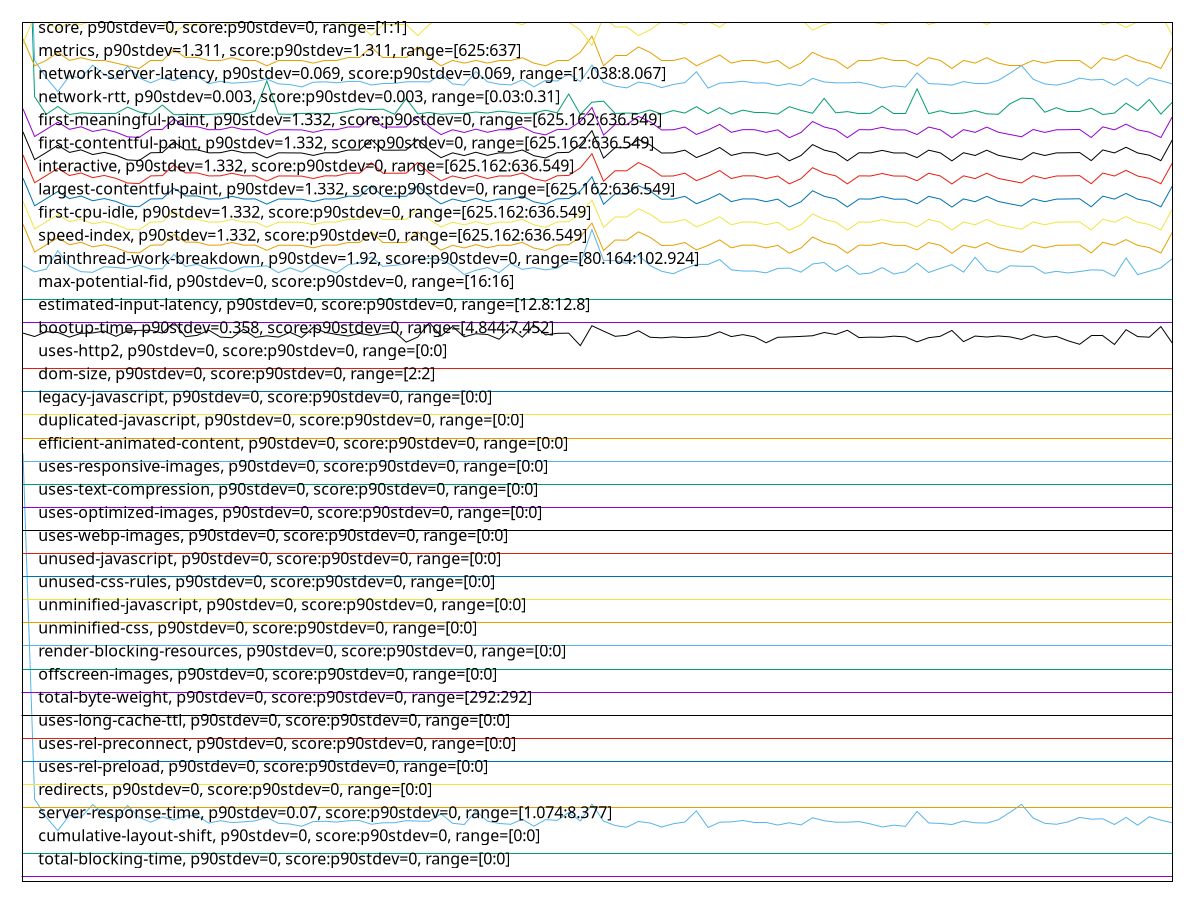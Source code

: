 reset
set terminal svg size 640, 4440 enhanced background rgb 'white'
set output "report_00007_2020-12-11T15:55:29.892Z/correlation/empty/correlation.svg"

$totalBlockingTimeP90Stdev0ScoreP90Stdev0Range00 <<EOF
0 0.2
1 0.2
2 0.2
3 0.2
4 0.2
5 0.2
6 0.2
7 0.2
8 0.2
9 0.2
10 0.2
11 0.2
12 0.2
13 0.2
14 0.2
15 0.2
16 0.2
17 0.2
18 0.2
19 0.2
20 0.2
21 0.2
22 0.2
23 0.2
24 0.2
25 0.2
26 0.2
27 0.2
28 0.2
29 0.2
30 0.2
31 0.2
32 0.2
33 0.2
34 0.2
35 0.2
36 0.2
37 0.2
38 0.2
39 0.2
40 0.2
41 0.2
42 0.2
43 0.2
44 0.2
45 0.2
46 0.2
47 0.2
48 0.2
49 0.2
50 0.2
51 0.2
52 0.2
53 0.2
54 0.2
55 0.2
56 0.2
57 0.2
58 0.2
59 0.2
60 0.2
61 0.2
62 0.2
63 0.2
64 0.2
65 0.2
66 0.2
67 0.2
68 0.2
69 0.2
70 0.2
71 0.2
72 0.2
73 0.2
74 0.2
75 0.2
76 0.2
77 0.2
78 0.2
79 0.2
80 0.2
81 0.2
82 0.2
83 0.2
84 0.2
85 0.2
86 0.2
87 0.2
88 0.2
89 0.2
90 0.2
91 0.2
92 0.2
93 0.2
94 0.2
95 0.2
96 0.2
97 0.2
98 0.2
99 0.2
EOF

$cumulativeLayoutShiftP90Stdev0ScoreP90Stdev0Range00 <<EOF
0 1.2
1 1.2
2 1.2
3 1.2
4 1.2
5 1.2
6 1.2
7 1.2
8 1.2
9 1.2
10 1.2
11 1.2
12 1.2
13 1.2
14 1.2
15 1.2
16 1.2
17 1.2
18 1.2
19 1.2
20 1.2
21 1.2
22 1.2
23 1.2
24 1.2
25 1.2
26 1.2
27 1.2
28 1.2
29 1.2
30 1.2
31 1.2
32 1.2
33 1.2
34 1.2
35 1.2
36 1.2
37 1.2
38 1.2
39 1.2
40 1.2
41 1.2
42 1.2
43 1.2
44 1.2
45 1.2
46 1.2
47 1.2
48 1.2
49 1.2
50 1.2
51 1.2
52 1.2
53 1.2
54 1.2
55 1.2
56 1.2
57 1.2
58 1.2
59 1.2
60 1.2
61 1.2
62 1.2
63 1.2
64 1.2
65 1.2
66 1.2
67 1.2
68 1.2
69 1.2
70 1.2
71 1.2
72 1.2
73 1.2
74 1.2
75 1.2
76 1.2
77 1.2
78 1.2
79 1.2
80 1.2
81 1.2
82 1.2
83 1.2
84 1.2
85 1.2
86 1.2
87 1.2
88 1.2
89 1.2
90 1.2
91 1.2
92 1.2
93 1.2
94 1.2
95 1.2
96 1.2
97 1.2
98 1.2
99 1.2
EOF

$serverResponseTimeP90Stdev007ScoreP90Stdev0Range10748377 <<EOF
0 18.53258785942491
1 3.5642172523961664
2 2.7881789137380197
3 2.2
4 2.868690095846646
5 2.779233226837061
6 3.3293929712460075
7 2.924600638977636
8 2.72779552715655
9 3.2936102236421734
10 2.779233226837061
11 2.5667731629392976
12 2.7904153354632593
13 2.660702875399361
14 2.84408945686901
15 2.848562300319489
16 2.5287539936102243
17 2.6338658146964864
18 2.55111821086262
19 2.582428115015975
20 2.624920127795528
21 2.7837060702875407
22 2.519808306709266
23 2.4884984025559107
24 2.3900958466453677
25 2.593610223642173
26 2.6092651757188507
27 2.571246006389777
28 2.629392971246007
29 2.6383386581469654
30 2.4795527156549526
31 2.542172523961662
32 2.544408945686902
33 2.6338658146964864
34 2.6137380191693294
35 2.6092651757188503
36 2.9313099041533555
37 2.519808306709266
38 2.4683706070287545
39 3.0498402555910555
40 2.6137380191693294
41 2.513099041533547
42 2.477316293929713
43 2.696485623003195
44 2.392332268370608
45 2.680830670926518
46 2.645047923322684
47 2.9827476038338663
48 2.6226837060702883
49 3.3495207667731637
50 2.6159744408945693
51 2.423642172523962
52 2.349840255591055
53 2.5980830670926522
54 2.5332268370607034
55 2.3587859424920135
56 2.499680511182109
57 2.5734824281150166
58 3.058785942492013
59 2.338658146964857
60 2.5645367412140585
61 2.582428115015975
62 2.640575079872205
63 2.562300319488819
64 2.5623003194888185
65 2.443769968051119
66 2.544408945686901
67 2.448242811501598
68 2.7613418530351446
69 2.629392971246007
70 2.5667731629392976
71 2.5690095846645375
72 2.593610223642173
73 2.4907348242811507
74 2.3610223642172525
75 2.43929712460064
76 2.387859424920128
77 3.036421725239617
78 2.533226837060703
79 2.5153354632587863
80 2.466134185303515
81 2.6204472843450484
82 2.542172523961662
83 2.530990415335464
84 2.6741214057507996
85 2.993929712460065
86 3.340575079872205
87 2.745686900958467
88 2.519808306709266
89 2.477316293929713
90 2.580191693290735
91 2.7725239616613426
92 2.698722044728435
93 2.7143769968051124
94 2.466134185303515
95 2.7769968051118217
96 2.4370607028754003
97 2.803833865814697
98 2.653993610223643
99 2.5399361022364224
EOF

$redirectsP90Stdev0ScoreP90Stdev0Range00 <<EOF
0 3.2
1 3.2
2 3.2
3 3.2
4 3.2
5 3.2
6 3.2
7 3.2
8 3.2
9 3.2
10 3.2
11 3.2
12 3.2
13 3.2
14 3.2
15 3.2
16 3.2
17 3.2
18 3.2
19 3.2
20 3.2
21 3.2
22 3.2
23 3.2
24 3.2
25 3.2
26 3.2
27 3.2
28 3.2
29 3.2
30 3.2
31 3.2
32 3.2
33 3.2
34 3.2
35 3.2
36 3.2
37 3.2
38 3.2
39 3.2
40 3.2
41 3.2
42 3.2
43 3.2
44 3.2
45 3.2
46 3.2
47 3.2
48 3.2
49 3.2
50 3.2
51 3.2
52 3.2
53 3.2
54 3.2
55 3.2
56 3.2
57 3.2
58 3.2
59 3.2
60 3.2
61 3.2
62 3.2
63 3.2
64 3.2
65 3.2
66 3.2
67 3.2
68 3.2
69 3.2
70 3.2
71 3.2
72 3.2
73 3.2
74 3.2
75 3.2
76 3.2
77 3.2
78 3.2
79 3.2
80 3.2
81 3.2
82 3.2
83 3.2
84 3.2
85 3.2
86 3.2
87 3.2
88 3.2
89 3.2
90 3.2
91 3.2
92 3.2
93 3.2
94 3.2
95 3.2
96 3.2
97 3.2
98 3.2
99 3.2
EOF

$usesRelPreloadP90Stdev0ScoreP90Stdev0Range00 <<EOF
0 4.2
1 4.2
2 4.2
3 4.2
4 4.2
5 4.2
6 4.2
7 4.2
8 4.2
9 4.2
10 4.2
11 4.2
12 4.2
13 4.2
14 4.2
15 4.2
16 4.2
17 4.2
18 4.2
19 4.2
20 4.2
21 4.2
22 4.2
23 4.2
24 4.2
25 4.2
26 4.2
27 4.2
28 4.2
29 4.2
30 4.2
31 4.2
32 4.2
33 4.2
34 4.2
35 4.2
36 4.2
37 4.2
38 4.2
39 4.2
40 4.2
41 4.2
42 4.2
43 4.2
44 4.2
45 4.2
46 4.2
47 4.2
48 4.2
49 4.2
50 4.2
51 4.2
52 4.2
53 4.2
54 4.2
55 4.2
56 4.2
57 4.2
58 4.2
59 4.2
60 4.2
61 4.2
62 4.2
63 4.2
64 4.2
65 4.2
66 4.2
67 4.2
68 4.2
69 4.2
70 4.2
71 4.2
72 4.2
73 4.2
74 4.2
75 4.2
76 4.2
77 4.2
78 4.2
79 4.2
80 4.2
81 4.2
82 4.2
83 4.2
84 4.2
85 4.2
86 4.2
87 4.2
88 4.2
89 4.2
90 4.2
91 4.2
92 4.2
93 4.2
94 4.2
95 4.2
96 4.2
97 4.2
98 4.2
99 4.2
EOF

$usesRelPreconnectP90Stdev0ScoreP90Stdev0Range00 <<EOF
0 5.2
1 5.2
2 5.2
3 5.2
4 5.2
5 5.2
6 5.2
7 5.2
8 5.2
9 5.2
10 5.2
11 5.2
12 5.2
13 5.2
14 5.2
15 5.2
16 5.2
17 5.2
18 5.2
19 5.2
20 5.2
21 5.2
22 5.2
23 5.2
24 5.2
25 5.2
26 5.2
27 5.2
28 5.2
29 5.2
30 5.2
31 5.2
32 5.2
33 5.2
34 5.2
35 5.2
36 5.2
37 5.2
38 5.2
39 5.2
40 5.2
41 5.2
42 5.2
43 5.2
44 5.2
45 5.2
46 5.2
47 5.2
48 5.2
49 5.2
50 5.2
51 5.2
52 5.2
53 5.2
54 5.2
55 5.2
56 5.2
57 5.2
58 5.2
59 5.2
60 5.2
61 5.2
62 5.2
63 5.2
64 5.2
65 5.2
66 5.2
67 5.2
68 5.2
69 5.2
70 5.2
71 5.2
72 5.2
73 5.2
74 5.2
75 5.2
76 5.2
77 5.2
78 5.2
79 5.2
80 5.2
81 5.2
82 5.2
83 5.2
84 5.2
85 5.2
86 5.2
87 5.2
88 5.2
89 5.2
90 5.2
91 5.2
92 5.2
93 5.2
94 5.2
95 5.2
96 5.2
97 5.2
98 5.2
99 5.2
EOF

$usesLongCacheTtlP90Stdev0ScoreP90Stdev0Range00 <<EOF
0 6.2
1 6.2
2 6.2
3 6.2
4 6.2
5 6.2
6 6.2
7 6.2
8 6.2
9 6.2
10 6.2
11 6.2
12 6.2
13 6.2
14 6.2
15 6.2
16 6.2
17 6.2
18 6.2
19 6.2
20 6.2
21 6.2
22 6.2
23 6.2
24 6.2
25 6.2
26 6.2
27 6.2
28 6.2
29 6.2
30 6.2
31 6.2
32 6.2
33 6.2
34 6.2
35 6.2
36 6.2
37 6.2
38 6.2
39 6.2
40 6.2
41 6.2
42 6.2
43 6.2
44 6.2
45 6.2
46 6.2
47 6.2
48 6.2
49 6.2
50 6.2
51 6.2
52 6.2
53 6.2
54 6.2
55 6.2
56 6.2
57 6.2
58 6.2
59 6.2
60 6.2
61 6.2
62 6.2
63 6.2
64 6.2
65 6.2
66 6.2
67 6.2
68 6.2
69 6.2
70 6.2
71 6.2
72 6.2
73 6.2
74 6.2
75 6.2
76 6.2
77 6.2
78 6.2
79 6.2
80 6.2
81 6.2
82 6.2
83 6.2
84 6.2
85 6.2
86 6.2
87 6.2
88 6.2
89 6.2
90 6.2
91 6.2
92 6.2
93 6.2
94 6.2
95 6.2
96 6.2
97 6.2
98 6.2
99 6.2
EOF

$totalByteWeightP90Stdev0ScoreP90Stdev0Range292292 <<EOF
0 7.2
1 7.2
2 7.2
3 7.2
4 7.2
5 7.2
6 7.2
7 7.2
8 7.2
9 7.2
10 7.2
11 7.2
12 7.2
13 7.2
14 7.2
15 7.2
16 7.2
17 7.2
18 7.2
19 7.2
20 7.2
21 7.2
22 7.2
23 7.2
24 7.2
25 7.2
26 7.2
27 7.2
28 7.2
29 7.2
30 7.2
31 7.2
32 7.2
33 7.2
34 7.2
35 7.2
36 7.2
37 7.2
38 7.2
39 7.2
40 7.2
41 7.2
42 7.2
43 7.2
44 7.2
45 7.2
46 7.2
47 7.2
48 7.2
49 7.2
50 7.2
51 7.2
52 7.2
53 7.2
54 7.2
55 7.2
56 7.2
57 7.2
58 7.2
59 7.2
60 7.2
61 7.2
62 7.2
63 7.2
64 7.2
65 7.2
66 7.2
67 7.2
68 7.2
69 7.2
70 7.2
71 7.2
72 7.2
73 7.2
74 7.2
75 7.2
76 7.2
77 7.2
78 7.2
79 7.2
80 7.2
81 7.2
82 7.2
83 7.2
84 7.2
85 7.2
86 7.2
87 7.2
88 7.2
89 7.2
90 7.2
91 7.2
92 7.2
93 7.2
94 7.2
95 7.2
96 7.2
97 7.2
98 7.2
99 7.2
EOF

$offscreenImagesP90Stdev0ScoreP90Stdev0Range00 <<EOF
0 8.2
1 8.2
2 8.2
3 8.2
4 8.2
5 8.2
6 8.2
7 8.2
8 8.2
9 8.2
10 8.2
11 8.2
12 8.2
13 8.2
14 8.2
15 8.2
16 8.2
17 8.2
18 8.2
19 8.2
20 8.2
21 8.2
22 8.2
23 8.2
24 8.2
25 8.2
26 8.2
27 8.2
28 8.2
29 8.2
30 8.2
31 8.2
32 8.2
33 8.2
34 8.2
35 8.2
36 8.2
37 8.2
38 8.2
39 8.2
40 8.2
41 8.2
42 8.2
43 8.2
44 8.2
45 8.2
46 8.2
47 8.2
48 8.2
49 8.2
50 8.2
51 8.2
52 8.2
53 8.2
54 8.2
55 8.2
56 8.2
57 8.2
58 8.2
59 8.2
60 8.2
61 8.2
62 8.2
63 8.2
64 8.2
65 8.2
66 8.2
67 8.2
68 8.2
69 8.2
70 8.2
71 8.2
72 8.2
73 8.2
74 8.2
75 8.2
76 8.2
77 8.2
78 8.2
79 8.2
80 8.2
81 8.2
82 8.2
83 8.2
84 8.2
85 8.2
86 8.2
87 8.2
88 8.2
89 8.2
90 8.2
91 8.2
92 8.2
93 8.2
94 8.2
95 8.2
96 8.2
97 8.2
98 8.2
99 8.2
EOF

$renderBlockingResourcesP90Stdev0ScoreP90Stdev0Range00 <<EOF
0 9.2
1 9.2
2 9.2
3 9.2
4 9.2
5 9.2
6 9.2
7 9.2
8 9.2
9 9.2
10 9.2
11 9.2
12 9.2
13 9.2
14 9.2
15 9.2
16 9.2
17 9.2
18 9.2
19 9.2
20 9.2
21 9.2
22 9.2
23 9.2
24 9.2
25 9.2
26 9.2
27 9.2
28 9.2
29 9.2
30 9.2
31 9.2
32 9.2
33 9.2
34 9.2
35 9.2
36 9.2
37 9.2
38 9.2
39 9.2
40 9.2
41 9.2
42 9.2
43 9.2
44 9.2
45 9.2
46 9.2
47 9.2
48 9.2
49 9.2
50 9.2
51 9.2
52 9.2
53 9.2
54 9.2
55 9.2
56 9.2
57 9.2
58 9.2
59 9.2
60 9.2
61 9.2
62 9.2
63 9.2
64 9.2
65 9.2
66 9.2
67 9.2
68 9.2
69 9.2
70 9.2
71 9.2
72 9.2
73 9.2
74 9.2
75 9.2
76 9.2
77 9.2
78 9.2
79 9.2
80 9.2
81 9.2
82 9.2
83 9.2
84 9.2
85 9.2
86 9.2
87 9.2
88 9.2
89 9.2
90 9.2
91 9.2
92 9.2
93 9.2
94 9.2
95 9.2
96 9.2
97 9.2
98 9.2
99 9.2
EOF

$unminifiedCssP90Stdev0ScoreP90Stdev0Range00 <<EOF
0 10.2
1 10.2
2 10.2
3 10.2
4 10.2
5 10.2
6 10.2
7 10.2
8 10.2
9 10.2
10 10.2
11 10.2
12 10.2
13 10.2
14 10.2
15 10.2
16 10.2
17 10.2
18 10.2
19 10.2
20 10.2
21 10.2
22 10.2
23 10.2
24 10.2
25 10.2
26 10.2
27 10.2
28 10.2
29 10.2
30 10.2
31 10.2
32 10.2
33 10.2
34 10.2
35 10.2
36 10.2
37 10.2
38 10.2
39 10.2
40 10.2
41 10.2
42 10.2
43 10.2
44 10.2
45 10.2
46 10.2
47 10.2
48 10.2
49 10.2
50 10.2
51 10.2
52 10.2
53 10.2
54 10.2
55 10.2
56 10.2
57 10.2
58 10.2
59 10.2
60 10.2
61 10.2
62 10.2
63 10.2
64 10.2
65 10.2
66 10.2
67 10.2
68 10.2
69 10.2
70 10.2
71 10.2
72 10.2
73 10.2
74 10.2
75 10.2
76 10.2
77 10.2
78 10.2
79 10.2
80 10.2
81 10.2
82 10.2
83 10.2
84 10.2
85 10.2
86 10.2
87 10.2
88 10.2
89 10.2
90 10.2
91 10.2
92 10.2
93 10.2
94 10.2
95 10.2
96 10.2
97 10.2
98 10.2
99 10.2
EOF

$unminifiedJavascriptP90Stdev0ScoreP90Stdev0Range00 <<EOF
0 11.2
1 11.2
2 11.2
3 11.2
4 11.2
5 11.2
6 11.2
7 11.2
8 11.2
9 11.2
10 11.2
11 11.2
12 11.2
13 11.2
14 11.2
15 11.2
16 11.2
17 11.2
18 11.2
19 11.2
20 11.2
21 11.2
22 11.2
23 11.2
24 11.2
25 11.2
26 11.2
27 11.2
28 11.2
29 11.2
30 11.2
31 11.2
32 11.2
33 11.2
34 11.2
35 11.2
36 11.2
37 11.2
38 11.2
39 11.2
40 11.2
41 11.2
42 11.2
43 11.2
44 11.2
45 11.2
46 11.2
47 11.2
48 11.2
49 11.2
50 11.2
51 11.2
52 11.2
53 11.2
54 11.2
55 11.2
56 11.2
57 11.2
58 11.2
59 11.2
60 11.2
61 11.2
62 11.2
63 11.2
64 11.2
65 11.2
66 11.2
67 11.2
68 11.2
69 11.2
70 11.2
71 11.2
72 11.2
73 11.2
74 11.2
75 11.2
76 11.2
77 11.2
78 11.2
79 11.2
80 11.2
81 11.2
82 11.2
83 11.2
84 11.2
85 11.2
86 11.2
87 11.2
88 11.2
89 11.2
90 11.2
91 11.2
92 11.2
93 11.2
94 11.2
95 11.2
96 11.2
97 11.2
98 11.2
99 11.2
EOF

$unusedCssRulesP90Stdev0ScoreP90Stdev0Range00 <<EOF
0 12.2
1 12.2
2 12.2
3 12.2
4 12.2
5 12.2
6 12.2
7 12.2
8 12.2
9 12.2
10 12.2
11 12.2
12 12.2
13 12.2
14 12.2
15 12.2
16 12.2
17 12.2
18 12.2
19 12.2
20 12.2
21 12.2
22 12.2
23 12.2
24 12.2
25 12.2
26 12.2
27 12.2
28 12.2
29 12.2
30 12.2
31 12.2
32 12.2
33 12.2
34 12.2
35 12.2
36 12.2
37 12.2
38 12.2
39 12.2
40 12.2
41 12.2
42 12.2
43 12.2
44 12.2
45 12.2
46 12.2
47 12.2
48 12.2
49 12.2
50 12.2
51 12.2
52 12.2
53 12.2
54 12.2
55 12.2
56 12.2
57 12.2
58 12.2
59 12.2
60 12.2
61 12.2
62 12.2
63 12.2
64 12.2
65 12.2
66 12.2
67 12.2
68 12.2
69 12.2
70 12.2
71 12.2
72 12.2
73 12.2
74 12.2
75 12.2
76 12.2
77 12.2
78 12.2
79 12.2
80 12.2
81 12.2
82 12.2
83 12.2
84 12.2
85 12.2
86 12.2
87 12.2
88 12.2
89 12.2
90 12.2
91 12.2
92 12.2
93 12.2
94 12.2
95 12.2
96 12.2
97 12.2
98 12.2
99 12.2
EOF

$unusedJavascriptP90Stdev0ScoreP90Stdev0Range00 <<EOF
0 13.2
1 13.2
2 13.2
3 13.2
4 13.2
5 13.2
6 13.2
7 13.2
8 13.2
9 13.2
10 13.2
11 13.2
12 13.2
13 13.2
14 13.2
15 13.2
16 13.2
17 13.2
18 13.2
19 13.2
20 13.2
21 13.2
22 13.2
23 13.2
24 13.2
25 13.2
26 13.2
27 13.2
28 13.2
29 13.2
30 13.2
31 13.2
32 13.2
33 13.2
34 13.2
35 13.2
36 13.2
37 13.2
38 13.2
39 13.2
40 13.2
41 13.2
42 13.2
43 13.2
44 13.2
45 13.2
46 13.2
47 13.2
48 13.2
49 13.2
50 13.2
51 13.2
52 13.2
53 13.2
54 13.2
55 13.2
56 13.2
57 13.2
58 13.2
59 13.2
60 13.2
61 13.2
62 13.2
63 13.2
64 13.2
65 13.2
66 13.2
67 13.2
68 13.2
69 13.2
70 13.2
71 13.2
72 13.2
73 13.2
74 13.2
75 13.2
76 13.2
77 13.2
78 13.2
79 13.2
80 13.2
81 13.2
82 13.2
83 13.2
84 13.2
85 13.2
86 13.2
87 13.2
88 13.2
89 13.2
90 13.2
91 13.2
92 13.2
93 13.2
94 13.2
95 13.2
96 13.2
97 13.2
98 13.2
99 13.2
EOF

$usesWebpImagesP90Stdev0ScoreP90Stdev0Range00 <<EOF
0 14.2
1 14.2
2 14.2
3 14.2
4 14.2
5 14.2
6 14.2
7 14.2
8 14.2
9 14.2
10 14.2
11 14.2
12 14.2
13 14.2
14 14.2
15 14.2
16 14.2
17 14.2
18 14.2
19 14.2
20 14.2
21 14.2
22 14.2
23 14.2
24 14.2
25 14.2
26 14.2
27 14.2
28 14.2
29 14.2
30 14.2
31 14.2
32 14.2
33 14.2
34 14.2
35 14.2
36 14.2
37 14.2
38 14.2
39 14.2
40 14.2
41 14.2
42 14.2
43 14.2
44 14.2
45 14.2
46 14.2
47 14.2
48 14.2
49 14.2
50 14.2
51 14.2
52 14.2
53 14.2
54 14.2
55 14.2
56 14.2
57 14.2
58 14.2
59 14.2
60 14.2
61 14.2
62 14.2
63 14.2
64 14.2
65 14.2
66 14.2
67 14.2
68 14.2
69 14.2
70 14.2
71 14.2
72 14.2
73 14.2
74 14.2
75 14.2
76 14.2
77 14.2
78 14.2
79 14.2
80 14.2
81 14.2
82 14.2
83 14.2
84 14.2
85 14.2
86 14.2
87 14.2
88 14.2
89 14.2
90 14.2
91 14.2
92 14.2
93 14.2
94 14.2
95 14.2
96 14.2
97 14.2
98 14.2
99 14.2
EOF

$usesOptimizedImagesP90Stdev0ScoreP90Stdev0Range00 <<EOF
0 15.2
1 15.2
2 15.2
3 15.2
4 15.2
5 15.2
6 15.2
7 15.2
8 15.2
9 15.2
10 15.2
11 15.2
12 15.2
13 15.2
14 15.2
15 15.2
16 15.2
17 15.2
18 15.2
19 15.2
20 15.2
21 15.2
22 15.2
23 15.2
24 15.2
25 15.2
26 15.2
27 15.2
28 15.2
29 15.2
30 15.2
31 15.2
32 15.2
33 15.2
34 15.2
35 15.2
36 15.2
37 15.2
38 15.2
39 15.2
40 15.2
41 15.2
42 15.2
43 15.2
44 15.2
45 15.2
46 15.2
47 15.2
48 15.2
49 15.2
50 15.2
51 15.2
52 15.2
53 15.2
54 15.2
55 15.2
56 15.2
57 15.2
58 15.2
59 15.2
60 15.2
61 15.2
62 15.2
63 15.2
64 15.2
65 15.2
66 15.2
67 15.2
68 15.2
69 15.2
70 15.2
71 15.2
72 15.2
73 15.2
74 15.2
75 15.2
76 15.2
77 15.2
78 15.2
79 15.2
80 15.2
81 15.2
82 15.2
83 15.2
84 15.2
85 15.2
86 15.2
87 15.2
88 15.2
89 15.2
90 15.2
91 15.2
92 15.2
93 15.2
94 15.2
95 15.2
96 15.2
97 15.2
98 15.2
99 15.2
EOF

$usesTextCompressionP90Stdev0ScoreP90Stdev0Range00 <<EOF
0 16.2
1 16.2
2 16.2
3 16.2
4 16.2
5 16.2
6 16.2
7 16.2
8 16.2
9 16.2
10 16.2
11 16.2
12 16.2
13 16.2
14 16.2
15 16.2
16 16.2
17 16.2
18 16.2
19 16.2
20 16.2
21 16.2
22 16.2
23 16.2
24 16.2
25 16.2
26 16.2
27 16.2
28 16.2
29 16.2
30 16.2
31 16.2
32 16.2
33 16.2
34 16.2
35 16.2
36 16.2
37 16.2
38 16.2
39 16.2
40 16.2
41 16.2
42 16.2
43 16.2
44 16.2
45 16.2
46 16.2
47 16.2
48 16.2
49 16.2
50 16.2
51 16.2
52 16.2
53 16.2
54 16.2
55 16.2
56 16.2
57 16.2
58 16.2
59 16.2
60 16.2
61 16.2
62 16.2
63 16.2
64 16.2
65 16.2
66 16.2
67 16.2
68 16.2
69 16.2
70 16.2
71 16.2
72 16.2
73 16.2
74 16.2
75 16.2
76 16.2
77 16.2
78 16.2
79 16.2
80 16.2
81 16.2
82 16.2
83 16.2
84 16.2
85 16.2
86 16.2
87 16.2
88 16.2
89 16.2
90 16.2
91 16.2
92 16.2
93 16.2
94 16.2
95 16.2
96 16.2
97 16.2
98 16.2
99 16.2
EOF

$usesResponsiveImagesP90Stdev0ScoreP90Stdev0Range00 <<EOF
0 17.2
1 17.2
2 17.2
3 17.2
4 17.2
5 17.2
6 17.2
7 17.2
8 17.2
9 17.2
10 17.2
11 17.2
12 17.2
13 17.2
14 17.2
15 17.2
16 17.2
17 17.2
18 17.2
19 17.2
20 17.2
21 17.2
22 17.2
23 17.2
24 17.2
25 17.2
26 17.2
27 17.2
28 17.2
29 17.2
30 17.2
31 17.2
32 17.2
33 17.2
34 17.2
35 17.2
36 17.2
37 17.2
38 17.2
39 17.2
40 17.2
41 17.2
42 17.2
43 17.2
44 17.2
45 17.2
46 17.2
47 17.2
48 17.2
49 17.2
50 17.2
51 17.2
52 17.2
53 17.2
54 17.2
55 17.2
56 17.2
57 17.2
58 17.2
59 17.2
60 17.2
61 17.2
62 17.2
63 17.2
64 17.2
65 17.2
66 17.2
67 17.2
68 17.2
69 17.2
70 17.2
71 17.2
72 17.2
73 17.2
74 17.2
75 17.2
76 17.2
77 17.2
78 17.2
79 17.2
80 17.2
81 17.2
82 17.2
83 17.2
84 17.2
85 17.2
86 17.2
87 17.2
88 17.2
89 17.2
90 17.2
91 17.2
92 17.2
93 17.2
94 17.2
95 17.2
96 17.2
97 17.2
98 17.2
99 17.2
EOF

$efficientAnimatedContentP90Stdev0ScoreP90Stdev0Range00 <<EOF
0 18.2
1 18.2
2 18.2
3 18.2
4 18.2
5 18.2
6 18.2
7 18.2
8 18.2
9 18.2
10 18.2
11 18.2
12 18.2
13 18.2
14 18.2
15 18.2
16 18.2
17 18.2
18 18.2
19 18.2
20 18.2
21 18.2
22 18.2
23 18.2
24 18.2
25 18.2
26 18.2
27 18.2
28 18.2
29 18.2
30 18.2
31 18.2
32 18.2
33 18.2
34 18.2
35 18.2
36 18.2
37 18.2
38 18.2
39 18.2
40 18.2
41 18.2
42 18.2
43 18.2
44 18.2
45 18.2
46 18.2
47 18.2
48 18.2
49 18.2
50 18.2
51 18.2
52 18.2
53 18.2
54 18.2
55 18.2
56 18.2
57 18.2
58 18.2
59 18.2
60 18.2
61 18.2
62 18.2
63 18.2
64 18.2
65 18.2
66 18.2
67 18.2
68 18.2
69 18.2
70 18.2
71 18.2
72 18.2
73 18.2
74 18.2
75 18.2
76 18.2
77 18.2
78 18.2
79 18.2
80 18.2
81 18.2
82 18.2
83 18.2
84 18.2
85 18.2
86 18.2
87 18.2
88 18.2
89 18.2
90 18.2
91 18.2
92 18.2
93 18.2
94 18.2
95 18.2
96 18.2
97 18.2
98 18.2
99 18.2
EOF

$duplicatedJavascriptP90Stdev0ScoreP90Stdev0Range00 <<EOF
0 19.2
1 19.2
2 19.2
3 19.2
4 19.2
5 19.2
6 19.2
7 19.2
8 19.2
9 19.2
10 19.2
11 19.2
12 19.2
13 19.2
14 19.2
15 19.2
16 19.2
17 19.2
18 19.2
19 19.2
20 19.2
21 19.2
22 19.2
23 19.2
24 19.2
25 19.2
26 19.2
27 19.2
28 19.2
29 19.2
30 19.2
31 19.2
32 19.2
33 19.2
34 19.2
35 19.2
36 19.2
37 19.2
38 19.2
39 19.2
40 19.2
41 19.2
42 19.2
43 19.2
44 19.2
45 19.2
46 19.2
47 19.2
48 19.2
49 19.2
50 19.2
51 19.2
52 19.2
53 19.2
54 19.2
55 19.2
56 19.2
57 19.2
58 19.2
59 19.2
60 19.2
61 19.2
62 19.2
63 19.2
64 19.2
65 19.2
66 19.2
67 19.2
68 19.2
69 19.2
70 19.2
71 19.2
72 19.2
73 19.2
74 19.2
75 19.2
76 19.2
77 19.2
78 19.2
79 19.2
80 19.2
81 19.2
82 19.2
83 19.2
84 19.2
85 19.2
86 19.2
87 19.2
88 19.2
89 19.2
90 19.2
91 19.2
92 19.2
93 19.2
94 19.2
95 19.2
96 19.2
97 19.2
98 19.2
99 19.2
EOF

$legacyJavascriptP90Stdev0ScoreP90Stdev0Range00 <<EOF
0 20.2
1 20.2
2 20.2
3 20.2
4 20.2
5 20.2
6 20.2
7 20.2
8 20.2
9 20.2
10 20.2
11 20.2
12 20.2
13 20.2
14 20.2
15 20.2
16 20.2
17 20.2
18 20.2
19 20.2
20 20.2
21 20.2
22 20.2
23 20.2
24 20.2
25 20.2
26 20.2
27 20.2
28 20.2
29 20.2
30 20.2
31 20.2
32 20.2
33 20.2
34 20.2
35 20.2
36 20.2
37 20.2
38 20.2
39 20.2
40 20.2
41 20.2
42 20.2
43 20.2
44 20.2
45 20.2
46 20.2
47 20.2
48 20.2
49 20.2
50 20.2
51 20.2
52 20.2
53 20.2
54 20.2
55 20.2
56 20.2
57 20.2
58 20.2
59 20.2
60 20.2
61 20.2
62 20.2
63 20.2
64 20.2
65 20.2
66 20.2
67 20.2
68 20.2
69 20.2
70 20.2
71 20.2
72 20.2
73 20.2
74 20.2
75 20.2
76 20.2
77 20.2
78 20.2
79 20.2
80 20.2
81 20.2
82 20.2
83 20.2
84 20.2
85 20.2
86 20.2
87 20.2
88 20.2
89 20.2
90 20.2
91 20.2
92 20.2
93 20.2
94 20.2
95 20.2
96 20.2
97 20.2
98 20.2
99 20.2
EOF

$domSizeP90Stdev0ScoreP90Stdev0Range22 <<EOF
0 21.2
1 21.2
2 21.2
3 21.2
4 21.2
5 21.2
6 21.2
7 21.2
8 21.2
9 21.2
10 21.2
11 21.2
12 21.2
13 21.2
14 21.2
15 21.2
16 21.2
17 21.2
18 21.2
19 21.2
20 21.2
21 21.2
22 21.2
23 21.2
24 21.2
25 21.2
26 21.2
27 21.2
28 21.2
29 21.2
30 21.2
31 21.2
32 21.2
33 21.2
34 21.2
35 21.2
36 21.2
37 21.2
38 21.2
39 21.2
40 21.2
41 21.2
42 21.2
43 21.2
44 21.2
45 21.2
46 21.2
47 21.2
48 21.2
49 21.2
50 21.2
51 21.2
52 21.2
53 21.2
54 21.2
55 21.2
56 21.2
57 21.2
58 21.2
59 21.2
60 21.2
61 21.2
62 21.2
63 21.2
64 21.2
65 21.2
66 21.2
67 21.2
68 21.2
69 21.2
70 21.2
71 21.2
72 21.2
73 21.2
74 21.2
75 21.2
76 21.2
77 21.2
78 21.2
79 21.2
80 21.2
81 21.2
82 21.2
83 21.2
84 21.2
85 21.2
86 21.2
87 21.2
88 21.2
89 21.2
90 21.2
91 21.2
92 21.2
93 21.2
94 21.2
95 21.2
96 21.2
97 21.2
98 21.2
99 21.2
EOF

$usesHttp2P90Stdev0ScoreP90Stdev0Range00 <<EOF
0 22.2
1 22.2
2 22.2
3 22.2
4 22.2
5 22.2
6 22.2
7 22.2
8 22.2
9 22.2
10 22.2
11 22.2
12 22.2
13 22.2
14 22.2
15 22.2
16 22.2
17 22.2
18 22.2
19 22.2
20 22.2
21 22.2
22 22.2
23 22.2
24 22.2
25 22.2
26 22.2
27 22.2
28 22.2
29 22.2
30 22.2
31 22.2
32 22.2
33 22.2
34 22.2
35 22.2
36 22.2
37 22.2
38 22.2
39 22.2
40 22.2
41 22.2
42 22.2
43 22.2
44 22.2
45 22.2
46 22.2
47 22.2
48 22.2
49 22.2
50 22.2
51 22.2
52 22.2
53 22.2
54 22.2
55 22.2
56 22.2
57 22.2
58 22.2
59 22.2
60 22.2
61 22.2
62 22.2
63 22.2
64 22.2
65 22.2
66 22.2
67 22.2
68 22.2
69 22.2
70 22.2
71 22.2
72 22.2
73 22.2
74 22.2
75 22.2
76 22.2
77 22.2
78 22.2
79 22.2
80 22.2
81 22.2
82 22.2
83 22.2
84 22.2
85 22.2
86 22.2
87 22.2
88 22.2
89 22.2
90 22.2
91 22.2
92 22.2
93 22.2
94 22.2
95 22.2
96 22.2
97 22.2
98 22.2
99 22.2
EOF

$bootupTimeP90Stdev0358ScoreP90Stdev0Range48447452 <<EOF
0 23.743237250554323
1 23.595787139689577
2 23.803769401330374
3 23.768070953436805
4 23.570953436807095
5 23.735476718403547
6 23.74944567627494
7 23.833259423503325
8 23.6019955654102
9 23.834811529933482
10 23.862749445676275
11 23.865853658536583
12 23.743237250554323
13 24.211973392461196
14 23.586474501108647
15 23.645454545454545
16 23.868957871396894
17 23.570953436807095
18 23.5430155210643
19 23.91241685144124
20 23.556984478935696
21 23.625277161862527
22 23.569401330376937
23 23.77738359201774
24 23.55232815964523
25 23.99933481152993
26 23.77738359201774
27 23.68580931263858
28 23.615964523281594
29 23.73082039911308
30 23.63769401330377
31 23.729268292682924
32 23.800665188470067
33 23.35210643015521
34 23.570953436807095
35 24.193348115299333
36 23.615964523281594
37 24.02882483370288
38 23.583370288248336
39 23.71529933481153
40 23.684257206208425
41 23.47782705099778
42 23.96363636363636
43 23.564745011086472
44 24.09090909090909
45 23.66563192904656
46 23.733924611973393
47 23.74013303769401
48 23.2
49 24.062971175166297
50 23.82860310421286
51 23.603547671840353
52 23.648558758314856
53 23.845676274944566
54 23.564745011086472
55 23.538359201773837
56 23.57871396895787
57 23.546119733924613
58 23.567849223946784
59 23.615964523281594
60 23.79911308203991
61 23.592682926829266
62 23.67649667405765
63 23.581818181818182
64 23.324168514412417
65 23.561640798226165
66 23.57871396895787
67 23.600443458980042
68 23.62838137472284
69 23.769623059866962
70 23.68270509977827
71 23.86740576496674
72 23.550776053215078
73 23.567849223946784
74 23.561640798226165
75 23.61130820399113
76 23.57871396895787
77 23.362971175166297
78 23.544567627494455
79 23.60509977827051
80 23.858093126385807
81 23.37383592017738
82 23.615964523281594
83 23.574057649667406
84 23.619068736141905
85 23.580266075388025
86 23.46851441241685
87 23.67649667405765
88 23.556984478935696
89 23.603547671840353
90 23.411086474501108
91 23.258980044345897
92 23.633037694013304
93 23.633037694013304
94 23.25121951219512
95 23.89068736141907
96 23.592682926829266
97 23.56629711751663
98 24.024168514412416
99 23.297782705099777
EOF

$estimatedInputLatencyP90Stdev0ScoreP90Stdev0Range128128 <<EOF
0 24.2
1 24.2
2 24.2
3 24.2
4 24.2
5 24.2
6 24.2
7 24.2
8 24.2
9 24.2
10 24.2
11 24.2
12 24.2
13 24.2
14 24.2
15 24.2
16 24.2
17 24.2
18 24.2
19 24.2
20 24.2
21 24.2
22 24.2
23 24.2
24 24.2
25 24.2
26 24.2
27 24.2
28 24.2
29 24.2
30 24.2
31 24.2
32 24.2
33 24.2
34 24.2
35 24.2
36 24.2
37 24.2
38 24.2
39 24.2
40 24.2
41 24.2
42 24.2
43 24.2
44 24.2
45 24.2
46 24.2
47 24.2
48 24.2
49 24.2
50 24.2
51 24.2
52 24.2
53 24.2
54 24.2
55 24.2
56 24.2
57 24.2
58 24.2
59 24.2
60 24.2
61 24.2
62 24.2
63 24.2
64 24.2
65 24.2
66 24.2
67 24.2
68 24.2
69 24.2
70 24.2
71 24.2
72 24.2
73 24.2
74 24.2
75 24.2
76 24.2
77 24.2
78 24.2
79 24.2
80 24.2
81 24.2
82 24.2
83 24.2
84 24.2
85 24.2
86 24.2
87 24.2
88 24.2
89 24.2
90 24.2
91 24.2
92 24.2
93 24.2
94 24.2
95 24.2
96 24.2
97 24.2
98 24.2
99 24.2
EOF

$maxPotentialFidP90Stdev0ScoreP90Stdev0Range1616 <<EOF
0 25.2
1 25.2
2 25.2
3 25.2
4 25.2
5 25.2
6 25.2
7 25.2
8 25.2
9 25.2
10 25.2
11 25.2
12 25.2
13 25.2
14 25.2
15 25.2
16 25.2
17 25.2
18 25.2
19 25.2
20 25.2
21 25.2
22 25.2
23 25.2
24 25.2
25 25.2
26 25.2
27 25.2
28 25.2
29 25.2
30 25.2
31 25.2
32 25.2
33 25.2
34 25.2
35 25.2
36 25.2
37 25.2
38 25.2
39 25.2
40 25.2
41 25.2
42 25.2
43 25.2
44 25.2
45 25.2
46 25.2
47 25.2
48 25.2
49 25.2
50 25.2
51 25.2
52 25.2
53 25.2
54 25.2
55 25.2
56 25.2
57 25.2
58 25.2
59 25.2
60 25.2
61 25.2
62 25.2
63 25.2
64 25.2
65 25.2
66 25.2
67 25.2
68 25.2
69 25.2
70 25.2
71 25.2
72 25.2
73 25.2
74 25.2
75 25.2
76 25.2
77 25.2
78 25.2
79 25.2
80 25.2
81 25.2
82 25.2
83 25.2
84 25.2
85 25.2
86 25.2
87 25.2
88 25.2
89 25.2
90 25.2
91 25.2
92 25.2
93 25.2
94 25.2
95 25.2
96 25.2
97 25.2
98 25.2
99 25.2
EOF

$mainthreadWorkBreakdownP90Stdev192ScoreP90Stdev0Range80164102924 <<EOF
0 26.665007618080242
1 26.395530726256982
2 26.51107160995429
3 27.312036566785167
4 26.6415439309294
5 26.401929913661753
6 26.376333164042656
7 26.615236160487555
8 26.583951244286435
9 26.540578974098526
10 26.67282884713052
11 26.51462671406805
12 26.531691213814117
13 27.14885728796343
14 26.623057389537834
15 26.72224479431183
16 26.528847130523108
17 26.566175723717624
18 26.395886236668357
19 26.61488065007618
20 26.61416962925343
21 26.65469781615033
22 26.359268664296597
23 26.569375317420008
24 26.383798882681564
25 26.70695784662265
26 26.52955815134586
27 26.35109192483494
28 26.697003555104114
29 26.77770441848654
30 27.04149314372778
31 26.630878618588113
32 26.67602844083291
33 26.741086846114776
34 26.935195530726258
35 26.97643473844591
36 26.914220416455052
37 26.67105129507364
38 26.277856780091415
39 26.46521076688674
40 26.580040629761296
41 26.36175723717623
42 26.762417470797356
43 26.500406297612997
44 26.579329608938544
45 26.479786693753173
46 26.55337734890807
47 26.86196038598273
48 26.754240731335702
49 28.222854240731333
50 26.897511427120364
51 26.877247333671914
52 26.75992889791772
53 27.115439309294054
54 26.666785170137125
55 26.4207719654647
56 26.31447435246318
57 26.535957338750634
58 26.719045200609443
59 26.71833417978669
60 26.929507364144232
61 26.482630777044182
62 26.43143727780599
63 26.429304215337734
64 26.352513966480444
65 26.54235652615541
66 26.55835449466734
67 26.38202133062468
68 26.73504316912138
69 26.799746063991872
70 26.413661757237175
71 26.674250888776026
72 26.2931437277806
73 26.345048247841543
74 26.57684103605891
75 26.303098019299135
76 26.399085830370744
77 26.772371762315892
78 26.368156424581002
79 26.545200609446418
80 26.70695784662265
81 26.38415439309294
82 27.02585068562722
83 26.458811579481967
84 26.372778059928898
85 26.657541899441338
86 26.638699847638392
87 26.63052310817674
88 26.330116810563737
89 26.418638902996445
90 26.346470289487048
91 26.408684611477906
92 26.481208735398678
93 26.466988318943624
94 26.2
95 26.99776536312849
96 26.273946165566276
97 26.42290502793296
98 26.571508379888268
99 26.973946165566275
EOF

$speedIndexP90Stdev1332ScoreP90Stdev0Range625162636549 <<EOF
0 28.45399609015641
1 27.255031048758052
2 27.561597286108558
3 27.875684222631104
4 27.565754369825214
5 27.676011959521627
6 27.474379024839017
7 27.568560257589706
8 27.443428012879487
9 27.2419963201472
10 27.215961361545546
11 27.550195492180315
12 27.5609360625575
13 28.015058647654104
14 27.67946757129715
15 27.679697562097527
16 27.54825781968722
17 27.55362810487581
18 27.664334176632945
19 27.551034958601658
20 27.552943882244715
21 27.32856485740571
22 27.547780588776455
23 27.5461879024839
24 27.541059107635704
25 27.436511039558418
26 27.55236315547379
27 27.550356485740572
28 27.668169273229072
29 27.668439512419514
30 28.120308187672507
31 27.663511959521625
32 27.664058187672506
33 27.667347056117766
34 28.12757014719412
35 27.667237810487592
36 27.338966191352355
37 27.547746090156398
38 27.430088546458144
39 27.574862005519787
40 27.437528748850053
41 27.54719411223552
42 27.545440432382712
43 27.671808877644896
44 27.426144204231832
45 27.325741720331195
46 27.5541168353266
47 27.569894204231844
48 27.898091076356952
49 28.509406623735067
50 27.32164788408464
51 27.77277483900645
52 27.768945492180315
53 28.126730680772777
54 27.893111775528993
55 27.53950091996321
56 27.546452391904324
57 27.665449632014724
58 27.344882704691816
59 27.538431462741492
60 27.77953656853727
61 27.436005059797616
62 27.55366260349587
63 27.549827506899728
64 27.43484935602577
65 27.543870745170203
66 27.2034383624655
67 27.428794848206074
68 27.905117295308198
69 27.667082566697346
70 27.55009199632015
71 27.205117295308195
72 27.55154093836247
73 27.546216651333953
74 27.653938592456306
75 27.543554507819696
76 27.54090961361546
77 27.342232060717574
78 27.663431462741492
79 27.54727460901564
80 27.2
81 27.5528691352346
82 27.433641904323828
83 27.663333716651348
84 27.44073712051519
85 27.341306347746087
86 27.24365225390984
87 27.55810142594297
88 27.432629944802216
89 27.545060947562106
90 27.550678472861097
91 27.56056807727691
92 27.211493790248394
93 27.672815087396515
94 27.5449344526219
95 27.790081646734137
96 27.543232520699185
97 27.446164903403872
98 27.209694112235507
99 28.12277483900645
EOF

$firstCpuIdleP90Stdev1332ScoreP90Stdev0Range625162636549 <<EOF
0 29.45399609015641
1 28.255031048758052
2 28.561597286108558
3 28.875684222631104
4 28.565754369825214
5 28.676011959521627
6 28.474379024839017
7 28.568560257589706
8 28.443428012879487
9 28.2419963201472
10 28.215961361545546
11 28.550195492180315
12 28.5609360625575
13 29.015058647654104
14 28.67946757129715
15 28.679697562097527
16 28.54825781968722
17 28.55362810487581
18 28.664334176632945
19 28.551034958601658
20 28.552943882244715
21 28.32856485740571
22 28.547780588776455
23 28.5461879024839
24 28.541059107635704
25 28.436511039558418
26 28.55236315547379
27 28.550356485740572
28 28.668169273229072
29 28.668439512419514
30 29.120308187672507
31 28.663511959521625
32 28.664058187672506
33 28.667347056117766
34 29.12757014719412
35 28.667237810487592
36 28.338966191352355
37 28.547746090156398
38 28.430088546458144
39 28.574862005519787
40 28.437528748850053
41 28.54719411223552
42 28.545440432382712
43 28.671808877644896
44 28.426144204231832
45 28.325741720331195
46 28.5541168353266
47 28.569894204231844
48 28.898091076356952
49 29.509406623735067
50 28.32164788408464
51 28.77277483900645
52 28.768945492180315
53 29.126730680772777
54 28.893111775528993
55 28.53950091996321
56 28.546452391904324
57 28.665449632014724
58 28.344882704691816
59 28.538431462741492
60 28.77953656853727
61 28.436005059797616
62 28.55366260349587
63 28.549827506899728
64 28.43484935602577
65 28.543870745170203
66 28.2034383624655
67 28.428794848206074
68 28.905117295308198
69 28.667082566697346
70 28.55009199632015
71 28.205117295308195
72 28.55154093836247
73 28.546216651333953
74 28.653938592456306
75 28.543554507819696
76 28.54090961361546
77 28.342232060717574
78 28.663431462741492
79 28.54727460901564
80 28.2
81 28.5528691352346
82 28.433641904323828
83 28.663333716651348
84 28.44073712051519
85 28.341306347746087
86 28.24365225390984
87 28.55810142594297
88 28.432629944802216
89 28.545060947562106
90 28.550678472861097
91 28.56056807727691
92 28.211493790248394
93 28.672815087396515
94 28.5449344526219
95 28.790081646734137
96 28.543232520699185
97 28.446164903403872
98 28.209694112235507
99 29.12277483900645
EOF

$largestContentfulPaintP90Stdev1332ScoreP90Stdev0Range625162636549 <<EOF
0 30.45399609015641
1 29.255031048758052
2 29.561597286108558
3 29.875684222631104
4 29.565754369825214
5 29.676011959521627
6 29.474379024839017
7 29.568560257589706
8 29.443428012879487
9 29.2419963201472
10 29.215961361545546
11 29.550195492180315
12 29.5609360625575
13 30.015058647654104
14 29.67946757129715
15 29.679697562097527
16 29.54825781968722
17 29.55362810487581
18 29.664334176632945
19 29.551034958601658
20 29.552943882244715
21 29.32856485740571
22 29.547780588776455
23 29.5461879024839
24 29.541059107635704
25 29.436511039558418
26 29.55236315547379
27 29.550356485740572
28 29.668169273229072
29 29.668439512419514
30 30.120308187672507
31 29.663511959521625
32 29.664058187672506
33 29.667347056117766
34 30.12757014719412
35 29.667237810487592
36 29.338966191352355
37 29.547746090156398
38 29.430088546458144
39 29.574862005519787
40 29.437528748850053
41 29.54719411223552
42 29.545440432382712
43 29.671808877644896
44 29.426144204231832
45 29.325741720331195
46 29.5541168353266
47 29.569894204231844
48 29.898091076356952
49 30.509406623735067
50 29.32164788408464
51 29.77277483900645
52 29.768945492180315
53 30.126730680772777
54 29.893111775528993
55 29.53950091996321
56 29.546452391904324
57 29.665449632014724
58 29.344882704691816
59 29.538431462741492
60 29.77953656853727
61 29.436005059797616
62 29.55366260349587
63 29.549827506899728
64 29.43484935602577
65 29.543870745170203
66 29.2034383624655
67 29.428794848206074
68 29.905117295308198
69 29.667082566697346
70 29.55009199632015
71 29.205117295308195
72 29.55154093836247
73 29.546216651333953
74 29.653938592456306
75 29.543554507819696
76 29.54090961361546
77 29.342232060717574
78 29.663431462741492
79 29.54727460901564
80 29.2
81 29.5528691352346
82 29.433641904323828
83 29.663333716651348
84 29.44073712051519
85 29.341306347746087
86 29.24365225390984
87 29.55810142594297
88 29.432629944802216
89 29.545060947562106
90 29.550678472861097
91 29.56056807727691
92 29.211493790248394
93 29.672815087396515
94 29.5449344526219
95 29.790081646734137
96 29.543232520699185
97 29.446164903403872
98 29.209694112235507
99 30.12277483900645
EOF

$interactiveP90Stdev1332ScoreP90Stdev0Range625162636549 <<EOF
0 31.45399609015641
1 30.255031048758052
2 30.561597286108558
3 30.875684222631104
4 30.565754369825214
5 30.676011959521627
6 30.474379024839017
7 30.568560257589706
8 30.443428012879487
9 30.2419963201472
10 30.215961361545546
11 30.550195492180315
12 30.5609360625575
13 31.015058647654104
14 30.67946757129715
15 30.679697562097527
16 30.54825781968722
17 30.55362810487581
18 30.664334176632945
19 30.551034958601658
20 30.552943882244715
21 30.32856485740571
22 30.547780588776455
23 30.5461879024839
24 30.541059107635704
25 30.436511039558418
26 30.55236315547379
27 30.550356485740572
28 30.668169273229072
29 30.668439512419514
30 31.120308187672507
31 30.663511959521625
32 30.664058187672506
33 30.667347056117766
34 31.12757014719412
35 30.667237810487592
36 30.338966191352355
37 30.547746090156398
38 30.430088546458144
39 30.574862005519787
40 30.437528748850053
41 30.54719411223552
42 30.545440432382712
43 30.671808877644896
44 30.426144204231832
45 30.325741720331195
46 30.5541168353266
47 30.569894204231844
48 30.898091076356952
49 31.509406623735067
50 30.32164788408464
51 30.77277483900645
52 30.768945492180315
53 31.126730680772777
54 30.893111775528993
55 30.53950091996321
56 30.546452391904324
57 30.665449632014724
58 30.344882704691816
59 30.538431462741492
60 30.77953656853727
61 30.436005059797616
62 30.55366260349587
63 30.549827506899728
64 30.43484935602577
65 30.543870745170203
66 30.2034383624655
67 30.428794848206074
68 30.905117295308198
69 30.667082566697346
70 30.55009199632015
71 30.205117295308195
72 30.55154093836247
73 30.546216651333953
74 30.653938592456306
75 30.543554507819696
76 30.54090961361546
77 30.342232060717574
78 30.663431462741492
79 30.54727460901564
80 30.2
81 30.5528691352346
82 30.433641904323828
83 30.663333716651348
84 30.44073712051519
85 30.341306347746087
86 30.24365225390984
87 30.55810142594297
88 30.432629944802216
89 30.545060947562106
90 30.550678472861097
91 30.56056807727691
92 30.211493790248394
93 30.672815087396515
94 30.5449344526219
95 30.790081646734137
96 30.543232520699185
97 30.446164903403872
98 30.209694112235507
99 31.12277483900645
EOF

$firstContentfulPaintP90Stdev1332ScoreP90Stdev0Range625162636549 <<EOF
0 32.45399609015641
1 31.255031048758052
2 31.561597286108558
3 31.875684222631104
4 31.565754369825214
5 31.676011959521627
6 31.474379024839017
7 31.568560257589706
8 31.443428012879487
9 31.2419963201472
10 31.215961361545546
11 31.550195492180315
12 31.5609360625575
13 32.01505864765411
14 31.67946757129715
15 31.679697562097527
16 31.54825781968722
17 31.55362810487581
18 31.664334176632945
19 31.551034958601658
20 31.552943882244715
21 31.32856485740571
22 31.547780588776455
23 31.5461879024839
24 31.541059107635704
25 31.436511039558418
26 31.55236315547379
27 31.550356485740572
28 31.668169273229072
29 31.668439512419514
30 32.12030818767251
31 31.663511959521625
32 31.664058187672506
33 31.667347056117766
34 32.12757014719412
35 31.667237810487592
36 31.338966191352355
37 31.547746090156398
38 31.430088546458144
39 31.574862005519787
40 31.437528748850053
41 31.54719411223552
42 31.545440432382712
43 31.671808877644896
44 31.426144204231832
45 31.325741720331195
46 31.5541168353266
47 31.569894204231844
48 31.898091076356952
49 32.50940662373507
50 31.32164788408464
51 31.77277483900645
52 31.768945492180315
53 32.12673068077278
54 31.893111775528993
55 31.53950091996321
56 31.546452391904324
57 31.665449632014724
58 31.344882704691816
59 31.538431462741492
60 31.77953656853727
61 31.436005059797616
62 31.55366260349587
63 31.549827506899728
64 31.43484935602577
65 31.543870745170203
66 31.2034383624655
67 31.428794848206074
68 31.905117295308198
69 31.667082566697346
70 31.55009199632015
71 31.205117295308195
72 31.55154093836247
73 31.546216651333953
74 31.653938592456306
75 31.543554507819696
76 31.54090961361546
77 31.342232060717574
78 31.663431462741492
79 31.54727460901564
80 31.2
81 31.5528691352346
82 31.433641904323828
83 31.663333716651348
84 31.44073712051519
85 31.341306347746087
86 31.24365225390984
87 31.55810142594297
88 31.432629944802216
89 31.545060947562106
90 31.550678472861097
91 31.56056807727691
92 31.211493790248394
93 31.672815087396515
94 31.5449344526219
95 31.790081646734137
96 31.543232520699185
97 31.446164903403872
98 31.209694112235507
99 32.122774839006446
EOF

$firstMeaningfulPaintP90Stdev1332ScoreP90Stdev0Range625162636549 <<EOF
0 33.453996090156416
1 32.255031048758056
2 32.561597286108565
3 32.87568422263111
4 32.565754369825214
5 32.67601195952163
6 32.474379024839024
7 32.56856025758971
8 32.44342801287949
9 32.24199632014721
10 32.215961361545546
11 32.55019549218032
12 32.5609360625575
13 33.01505864765411
14 32.67946757129715
15 32.67969756209753
16 32.54825781968722
17 32.55362810487581
18 32.66433417663295
19 32.55103495860166
20 32.55294388224472
21 32.328564857405716
22 32.54778058877646
23 32.54618790248391
24 32.541059107635704
25 32.43651103955842
26 32.55236315547379
27 32.55035648574057
28 32.668169273229076
29 32.66843951241952
30 33.12030818767251
31 32.66351195952163
32 32.66405818767251
33 32.66734705611777
34 33.12757014719412
35 32.6672378104876
36 32.33896619135236
37 32.5477460901564
38 32.43008854645815
39 32.57486200551979
40 32.437528748850056
41 32.54719411223552
42 32.54544043238271
43 32.6718088776449
44 32.42614420423183
45 32.3257417203312
46 32.5541168353266
47 32.569894204231844
48 32.898091076356955
49 33.509406623735075
50 32.32164788408464
51 32.77277483900645
52 32.76894549218032
53 33.12673068077278
54 32.893111775529
55 32.53950091996321
56 32.54645239190433
57 32.66544963201473
58 32.34488270469182
59 32.53843146274149
60 32.779536568537274
61 32.43600505979762
62 32.55366260349587
63 32.54982750689973
64 32.43484935602577
65 32.5438707451702
66 32.203438362465505
67 32.428794848206074
68 32.9051172953082
69 32.667082566697346
70 32.550091996320155
71 32.2051172953082
72 32.55154093836247
73 32.54621665133396
74 32.653938592456306
75 32.5435545078197
76 32.54090961361547
77 32.34223206071758
78 32.66343146274149
79 32.547274609015645
80 32.2
81 32.55286913523461
82 32.43364190432383
83 32.66333371665135
84 32.440737120515195
85 32.34130634774609
86 32.24365225390984
87 32.55810142594297
88 32.432629944802216
89 32.54506094756211
90 32.5506784728611
91 32.56056807727691
92 32.2114937902484
93 32.67281508739652
94 32.5449344526219
95 32.79008164673414
96 32.543232520699185
97 32.446164903403876
98 32.20969411223551
99 33.12277483900645
EOF

$networkRttP90Stdev0003ScoreP90Stdev0003Range003031 <<EOF
0 49.740084388185785
1 33.97974683544304
2 33.21772151898735
3 33.55443037974684
4 33.208860759493675
5 33.27974683544304
6 33.244303797468355
7 33.244303797468355
8 33.25316455696203
9 33.527848101265825
10 33.31518987341772
11 33.22658227848102
12 33.616455696202536
13 33.2
14 33.21772151898735
15 33.21772151898735
16 33.21772151898735
17 33.23544303797468
18 33.25316455696203
19 33.208860759493675
20 33.35063291139241
21 34.6620253164557
22 33.22658227848102
23 33.21772151898735
24 33.25316455696203
25 33.2620253164557
26 33.23544303797468
27 33.2620253164557
28 33.35063291139241
29 33.448101265822785
30 33.42151898734178
31 33.439240506329114
32 33.21772151898735
33 33.891139240506334
34 33.23544303797468
35 33.297468354430386
36 33.21772151898735
37 33.244303797468355
38 33.25316455696203
39 33.31518987341772
40 33.27088607594937
41 33.35063291139241
42 33.30632911392405
43 33.25316455696203
44 33.27088607594937
45 33.39493670886076
46 33.27974683544304
47 34.094936708860764
48 33.208860759493675
49 33.74050632911393
50 33.78481012658228
51 33.25316455696203
52 33.27088607594937
53 33.25316455696203
54 33.40379746835443
55 33.22658227848102
56 33.37721518987342
57 33.27088607594937
58 33.54556962025317
59 33.244303797468355
60 33.501265822784816
61 33.22658227848102
62 33.39493670886076
63 33.297468354430386
64 33.288607594936714
65 33.22658227848102
66 33.54556962025317
67 33.38607594936709
68 33.2620253164557
69 33.90886075949367
70 33.27974683544304
71 33.332911392405066
72 33.244303797468355
73 33.2620253164557
74 33.57215189873418
75 33.27088607594937
76 33.27088607594937
77 34.31645569620253
78 33.244303797468355
79 33.368354430379746
80 33.244303797468355
81 33.27088607594937
82 33.37721518987342
83 33.23544303797468
84 33.21772151898735
85 33.66962025316456
86 33.91772151898734
87 33.891139240506334
88 33.30632911392405
89 33.501265822784816
90 33.332911392405066
91 33.332911392405066
92 33.48354430379747
93 33.208860759493675
94 33.27088607594937
95 33.696202531645575
96 33.37721518987342
97 33.85569620253165
98 33.22658227848102
99 33.7493670886076
EOF

$networkServerLatencyP90Stdev0069ScoreP90Stdev0069Range10388067 <<EOF
0 49.952521210180876
1 35.550920441812075
2 34.8021770449816
3 34.2
4 34.883191932127424
5 34.79085961261406
6 35.34350888426445
7 34.93787417960621
8 34.740323355210506
9 35.2968945093645
10 34.78951496718425
11 34.5799743877061
12 34.78929085961262
13 34.675108051864896
14 34.85820393789019
15 34.86268608932288
16 34.54221226188571
17 34.64687049783897
18 34.56327837361934
19 34.59633424043541
20 34.63353609732672
21 34.7429005922843
22 34.532911797662884
23 34.50187289899152
24 34.401920922042585
25 34.60552265087242
26 34.622218664959185
27 34.58311189370898
28 34.63801824875941
29 34.643284776692816
30 34.48517688490476
31 34.547254682247484
32 34.55789979190011
33 34.62199455738755
34 34.626700816391875
35 34.61986553545702
36 34.9456058908276
37 34.53223947494798
38 34.48035857211462
39 35.060685128861856
40 34.625356170962064
41 34.52148231150953
42 34.48730590683528
43 34.70894829518169
44 34.40348967504403
45 34.68788218344806
46 34.656395069633426
47 34.963870657915805
48 34.636673603329605
49 35.344853529694255
50 34.60809988794622
51 34.43553705778774
52 34.36090923643349
53 34.61034096366256
54 34.539635024811915
55 34.37155434608612
56 34.50702737313911
57 34.58501680806788
58 35.06090923643349
59 34.35071234192413
60 34.56731230990876
61 34.59566191772051
62 34.647542820553866
63 34.572802945413805
64 34.57313910677125
65 34.45671522330719
66 34.54546182167441
67 34.45514647030575
68 34.77360332959821
69 34.61684008323996
70 34.57795741956139
71 34.578181527133026
72 34.60619497358733
73 34.50243316792061
74 34.36068512886186
75 34.450552265087246
76 34.39900752361134
77 35.00925244117177
78 34.54568592924604
79 34.523051064510966
80 34.47845365775573
81 34.632079398111095
82 34.549607811749645
83 34.54378101488715
84 34.68788218344806
85 34.991211781655196
86 35.32916599967985
87 34.73404834320474
88 34.52988634544582
89 34.47991035697135
90 34.58938690571475
91 34.78211941732032
92 34.70244917560429
93 34.7285577076997
94 34.47744517368337
95 34.77281895309749
96 34.44427725308148
97 34.79366095725949
98 34.667376340643514
99 34.533247959020336
EOF

$metricsP90Stdev1311ScoreP90Stdev1311Range625637 <<EOF
0 36.483333333333334
1 35.31666666666667
2 35.550000000000004
3 35.900000000000006
4 35.550000000000004
5 35.66666666666667
6 35.550000000000004
7 35.550000000000004
8 35.43333333333334
9 35.31666666666667
10 35.2
11 35.550000000000004
12 35.550000000000004
13 36.01666666666667
14 35.66666666666667
15 35.66666666666667
16 35.550000000000004
17 35.550000000000004
18 35.66666666666667
19 35.550000000000004
20 35.550000000000004
21 35.31666666666667
22 35.550000000000004
23 35.550000000000004
24 35.550000000000004
25 35.43333333333334
26 35.550000000000004
27 35.550000000000004
28 35.66666666666667
29 35.66666666666667
30 36.13333333333333
31 35.66666666666667
32 35.66666666666667
33 35.66666666666667
34 36.13333333333333
35 35.66666666666667
36 35.31666666666667
37 35.550000000000004
38 35.43333333333334
39 35.550000000000004
40 35.43333333333334
41 35.550000000000004
42 35.550000000000004
43 35.66666666666667
44 35.43333333333334
45 35.31666666666667
46 35.550000000000004
47 35.550000000000004
48 35.900000000000006
49 36.6
50 35.31666666666667
51 35.78333333333334
52 35.78333333333334
53 36.13333333333333
54 35.900000000000006
55 35.550000000000004
56 35.550000000000004
57 35.66666666666667
58 35.31666666666667
59 35.550000000000004
60 35.78333333333334
61 35.43333333333334
62 35.550000000000004
63 35.550000000000004
64 35.43333333333334
65 35.550000000000004
66 35.2
67 35.43333333333334
68 35.900000000000006
69 35.66666666666667
70 35.550000000000004
71 35.2
72 35.550000000000004
73 35.550000000000004
74 35.66666666666667
75 35.550000000000004
76 35.550000000000004
77 35.31666666666667
78 35.66666666666667
79 35.550000000000004
80 35.2
81 35.550000000000004
82 35.43333333333334
83 35.66666666666667
84 35.43333333333334
85 35.31666666666667
86 35.31666666666667
87 35.550000000000004
88 35.43333333333334
89 35.550000000000004
90 35.550000000000004
91 35.550000000000004
92 35.2
93 35.66666666666667
94 35.550000000000004
95 35.78333333333334
96 35.550000000000004
97 35.43333333333334
98 35.2
99 36.13333333333333
EOF

$scoreP90Stdev0ScoreP90Stdev0Range11 <<EOF
0 36.26260873407992
1 37.51100224192941
2 37.21046442098309
3 36.88954170772227
4 37.20630386789914
5 37.09510877539007
6 37.29722534136705
7 37.20349433515935
8 37.32777189166075
9 37.52350916292924
10 37.54842447749913
11 37.2218638948447
12 37.2111259830153
13 36.74279338980805
14 37.0915973277973
15 37.091363563826235
16 37.22379944910333
17 37.21843380363633
18 37.10696330862983
19 37.221025190233895
20 37.219117648727455
21 37.440034801367915
22 37.22427608143415
23 37.22586655261083
24 37.23098591369375
25 37.33458121469002
26 37.219698006916616
27 37.22170305390097
28 37.103072196908
29 37.10279793584062
30 36.630169936991486
31 37.107797276193246
32 37.1072432528015
33 37.10390659053516
34 36.6223413597657
35 37.1040174475134
36 37.42993987759587
37 37.22431053699159
38 37.34089811698384
39 37.19718056785311
40 37.333579739449924
41 37.224861781576024
42 37.226612866011585
43 37.09937759525518
44 37.344774922131215
45 37.44277234436288
46 37.217945306143974
47 37.202158287912646
48 36.86613164030779
49 36.2
50 37.446740222703
51 36.996169818399984
52 37.00010950890352
53 36.62324670991432
54 36.871339884901325
55 37.23254054216364
56 37.22560245395286
57 37.10583176597105
58 37.42419137665458
59 37.23360736897016
60 36.989208354543536
61 37.33507907205901
62 37.21839932253009
63 37.22223151647353
64 37.33621609944319
65 37.228179881139035
66 37.5603779236549
67 37.34216988871929
68 36.85877651684199
69 37.104174976882284
70 37.221967290071575
71 37.55877651684199
72 37.2205196246428
73 37.22583784628397
74 37.11750074506677
75 37.22849554177639
76 37.231135080340486
77 37.42676731374479
78 37.107878918123
79 37.22478139454302
80 37.56365639027205
81 37.219192351153296
82 37.33740384945366
83 37.107978054966686
84 37.33042165350051
85 37.42766672004111
86 37.521921494605785
87 37.2139614124658
88 37.338399150150856
89 37.22699173437079
90 37.2213813637477
91 37.211494132151614
92 37.5526911692998
93 37.09835586583116
94 37.2271180198162
95 36.9783393045003
96 37.22881692609553
97 37.32507585644243
98 37.55440920261027
99 36.62751166439685
EOF

unset key
unset tics
set yrange [0:37.2]

set label "total-blocking-time, p90stdev=0, score:p90stdev=0, range=[0:0]" at character 4.2, first 1 left front
set label "cumulative-layout-shift, p90stdev=0, score:p90stdev=0, range=[0:0]" at character 4.2, first 2 left front
set label "server-response-time, p90stdev=0.07, score:p90stdev=0, range=[1.074:8.377]" at character 4.2, first 3 left front
set label "redirects, p90stdev=0, score:p90stdev=0, range=[0:0]" at character 4.2, first 4 left front
set label "uses-rel-preload, p90stdev=0, score:p90stdev=0, range=[0:0]" at character 4.2, first 5 left front
set label "uses-rel-preconnect, p90stdev=0, score:p90stdev=0, range=[0:0]" at character 4.2, first 6 left front
set label "uses-long-cache-ttl, p90stdev=0, score:p90stdev=0, range=[0:0]" at character 4.2, first 7 left front
set label "total-byte-weight, p90stdev=0, score:p90stdev=0, range=[292:292]" at character 4.2, first 8 left front
set label "offscreen-images, p90stdev=0, score:p90stdev=0, range=[0:0]" at character 4.2, first 9 left front
set label "render-blocking-resources, p90stdev=0, score:p90stdev=0, range=[0:0]" at character 4.2, first 10 left front
set label "unminified-css, p90stdev=0, score:p90stdev=0, range=[0:0]" at character 4.2, first 11 left front
set label "unminified-javascript, p90stdev=0, score:p90stdev=0, range=[0:0]" at character 4.2, first 12 left front
set label "unused-css-rules, p90stdev=0, score:p90stdev=0, range=[0:0]" at character 4.2, first 13 left front
set label "unused-javascript, p90stdev=0, score:p90stdev=0, range=[0:0]" at character 4.2, first 14 left front
set label "uses-webp-images, p90stdev=0, score:p90stdev=0, range=[0:0]" at character 4.2, first 15 left front
set label "uses-optimized-images, p90stdev=0, score:p90stdev=0, range=[0:0]" at character 4.2, first 16 left front
set label "uses-text-compression, p90stdev=0, score:p90stdev=0, range=[0:0]" at character 4.2, first 17 left front
set label "uses-responsive-images, p90stdev=0, score:p90stdev=0, range=[0:0]" at character 4.2, first 18 left front
set label "efficient-animated-content, p90stdev=0, score:p90stdev=0, range=[0:0]" at character 4.2, first 19 left front
set label "duplicated-javascript, p90stdev=0, score:p90stdev=0, range=[0:0]" at character 4.2, first 20 left front
set label "legacy-javascript, p90stdev=0, score:p90stdev=0, range=[0:0]" at character 4.2, first 21 left front
set label "dom-size, p90stdev=0, score:p90stdev=0, range=[2:2]" at character 4.2, first 22 left front
set label "uses-http2, p90stdev=0, score:p90stdev=0, range=[0:0]" at character 4.2, first 23 left front
set label "bootup-time, p90stdev=0.358, score:p90stdev=0, range=[4.844:7.452]" at character 4.2, first 24 left front
set label "estimated-input-latency, p90stdev=0, score:p90stdev=0, range=[12.8:12.8]" at character 4.2, first 25 left front
set label "max-potential-fid, p90stdev=0, score:p90stdev=0, range=[16:16]" at character 4.2, first 26 left front
set label "mainthread-work-breakdown, p90stdev=1.92, score:p90stdev=0, range=[80.164:102.924]" at character 4.2, first 27 left front
set label "speed-index, p90stdev=1.332, score:p90stdev=0, range=[625.162:636.549]" at character 4.2, first 28 left front
set label "first-cpu-idle, p90stdev=1.332, score:p90stdev=0, range=[625.162:636.549]" at character 4.2, first 29 left front
set label "largest-contentful-paint, p90stdev=1.332, score:p90stdev=0, range=[625.162:636.549]" at character 4.2, first 30 left front
set label "interactive, p90stdev=1.332, score:p90stdev=0, range=[625.162:636.549]" at character 4.2, first 31 left front
set label "first-contentful-paint, p90stdev=1.332, score:p90stdev=0, range=[625.162:636.549]" at character 4.2, first 32 left front
set label "first-meaningful-paint, p90stdev=1.332, score:p90stdev=0, range=[625.162:636.549]" at character 4.2, first 33 left front
set label "network-rtt, p90stdev=0.003, score:p90stdev=0.003, range=[0.03:0.31]" at character 4.2, first 34 left front
set label "network-server-latency, p90stdev=0.069, score:p90stdev=0.069, range=[1.038:8.067]" at character 4.2, first 35 left front
set label "metrics, p90stdev=1.311, score:p90stdev=1.311, range=[625:637]" at character 4.2, first 36 left front
set label "score, p90stdev=0, score:p90stdev=0, range=[1:1]" at character 4.2, first 37 left front
plot \
  $totalBlockingTimeP90Stdev0ScoreP90Stdev0Range00 with line, \
  $cumulativeLayoutShiftP90Stdev0ScoreP90Stdev0Range00 with line, \
  $serverResponseTimeP90Stdev007ScoreP90Stdev0Range10748377 with line, \
  $redirectsP90Stdev0ScoreP90Stdev0Range00 with line, \
  $usesRelPreloadP90Stdev0ScoreP90Stdev0Range00 with line, \
  $usesRelPreconnectP90Stdev0ScoreP90Stdev0Range00 with line, \
  $usesLongCacheTtlP90Stdev0ScoreP90Stdev0Range00 with line, \
  $totalByteWeightP90Stdev0ScoreP90Stdev0Range292292 with line, \
  $offscreenImagesP90Stdev0ScoreP90Stdev0Range00 with line, \
  $renderBlockingResourcesP90Stdev0ScoreP90Stdev0Range00 with line, \
  $unminifiedCssP90Stdev0ScoreP90Stdev0Range00 with line, \
  $unminifiedJavascriptP90Stdev0ScoreP90Stdev0Range00 with line, \
  $unusedCssRulesP90Stdev0ScoreP90Stdev0Range00 with line, \
  $unusedJavascriptP90Stdev0ScoreP90Stdev0Range00 with line, \
  $usesWebpImagesP90Stdev0ScoreP90Stdev0Range00 with line, \
  $usesOptimizedImagesP90Stdev0ScoreP90Stdev0Range00 with line, \
  $usesTextCompressionP90Stdev0ScoreP90Stdev0Range00 with line, \
  $usesResponsiveImagesP90Stdev0ScoreP90Stdev0Range00 with line, \
  $efficientAnimatedContentP90Stdev0ScoreP90Stdev0Range00 with line, \
  $duplicatedJavascriptP90Stdev0ScoreP90Stdev0Range00 with line, \
  $legacyJavascriptP90Stdev0ScoreP90Stdev0Range00 with line, \
  $domSizeP90Stdev0ScoreP90Stdev0Range22 with line, \
  $usesHttp2P90Stdev0ScoreP90Stdev0Range00 with line, \
  $bootupTimeP90Stdev0358ScoreP90Stdev0Range48447452 with line, \
  $estimatedInputLatencyP90Stdev0ScoreP90Stdev0Range128128 with line, \
  $maxPotentialFidP90Stdev0ScoreP90Stdev0Range1616 with line, \
  $mainthreadWorkBreakdownP90Stdev192ScoreP90Stdev0Range80164102924 with line, \
  $speedIndexP90Stdev1332ScoreP90Stdev0Range625162636549 with line, \
  $firstCpuIdleP90Stdev1332ScoreP90Stdev0Range625162636549 with line, \
  $largestContentfulPaintP90Stdev1332ScoreP90Stdev0Range625162636549 with line, \
  $interactiveP90Stdev1332ScoreP90Stdev0Range625162636549 with line, \
  $firstContentfulPaintP90Stdev1332ScoreP90Stdev0Range625162636549 with line, \
  $firstMeaningfulPaintP90Stdev1332ScoreP90Stdev0Range625162636549 with line, \
  $networkRttP90Stdev0003ScoreP90Stdev0003Range003031 with line, \
  $networkServerLatencyP90Stdev0069ScoreP90Stdev0069Range10388067 with line, \
  $metricsP90Stdev1311ScoreP90Stdev1311Range625637 with line, \
  $scoreP90Stdev0ScoreP90Stdev0Range11 with line, \


reset